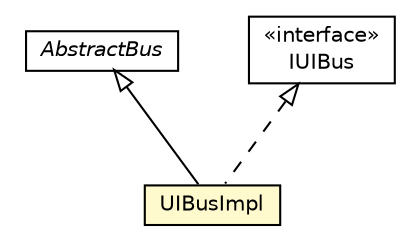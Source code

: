 #!/usr/local/bin/dot
#
# Class diagram 
# Generated by UMLGraph version R5_6-24-gf6e263 (http://www.umlgraph.org/)
#

digraph G {
	edge [fontname="Helvetica",fontsize=10,labelfontname="Helvetica",labelfontsize=10];
	node [fontname="Helvetica",fontsize=10,shape=plaintext];
	nodesep=0.25;
	ranksep=0.5;
	// org.universAAL.middleware.bus.model.AbstractBus
	c370068 [label=<<table title="org.universAAL.middleware.bus.model.AbstractBus" border="0" cellborder="1" cellspacing="0" cellpadding="2" port="p" href="../../bus/model/AbstractBus.html">
		<tr><td><table border="0" cellspacing="0" cellpadding="1">
<tr><td align="center" balign="center"><font face="Helvetica-Oblique"> AbstractBus </font></td></tr>
		</table></td></tr>
		</table>>, URL="../../bus/model/AbstractBus.html", fontname="Helvetica", fontcolor="black", fontsize=10.0];
	// org.universAAL.middleware.ui.IUIBus
	c370176 [label=<<table title="org.universAAL.middleware.ui.IUIBus" border="0" cellborder="1" cellspacing="0" cellpadding="2" port="p" href="../IUIBus.html">
		<tr><td><table border="0" cellspacing="0" cellpadding="1">
<tr><td align="center" balign="center"> &#171;interface&#187; </td></tr>
<tr><td align="center" balign="center"> IUIBus </td></tr>
		</table></td></tr>
		</table>>, URL="../IUIBus.html", fontname="Helvetica", fontcolor="black", fontsize=10.0];
	// org.universAAL.middleware.ui.impl.UIBusImpl
	c370184 [label=<<table title="org.universAAL.middleware.ui.impl.UIBusImpl" border="0" cellborder="1" cellspacing="0" cellpadding="2" port="p" bgcolor="lemonChiffon" href="./UIBusImpl.html">
		<tr><td><table border="0" cellspacing="0" cellpadding="1">
<tr><td align="center" balign="center"> UIBusImpl </td></tr>
		</table></td></tr>
		</table>>, URL="./UIBusImpl.html", fontname="Helvetica", fontcolor="black", fontsize=10.0];
	//org.universAAL.middleware.ui.impl.UIBusImpl extends org.universAAL.middleware.bus.model.AbstractBus
	c370068:p -> c370184:p [dir=back,arrowtail=empty];
	//org.universAAL.middleware.ui.impl.UIBusImpl implements org.universAAL.middleware.ui.IUIBus
	c370176:p -> c370184:p [dir=back,arrowtail=empty,style=dashed];
}

